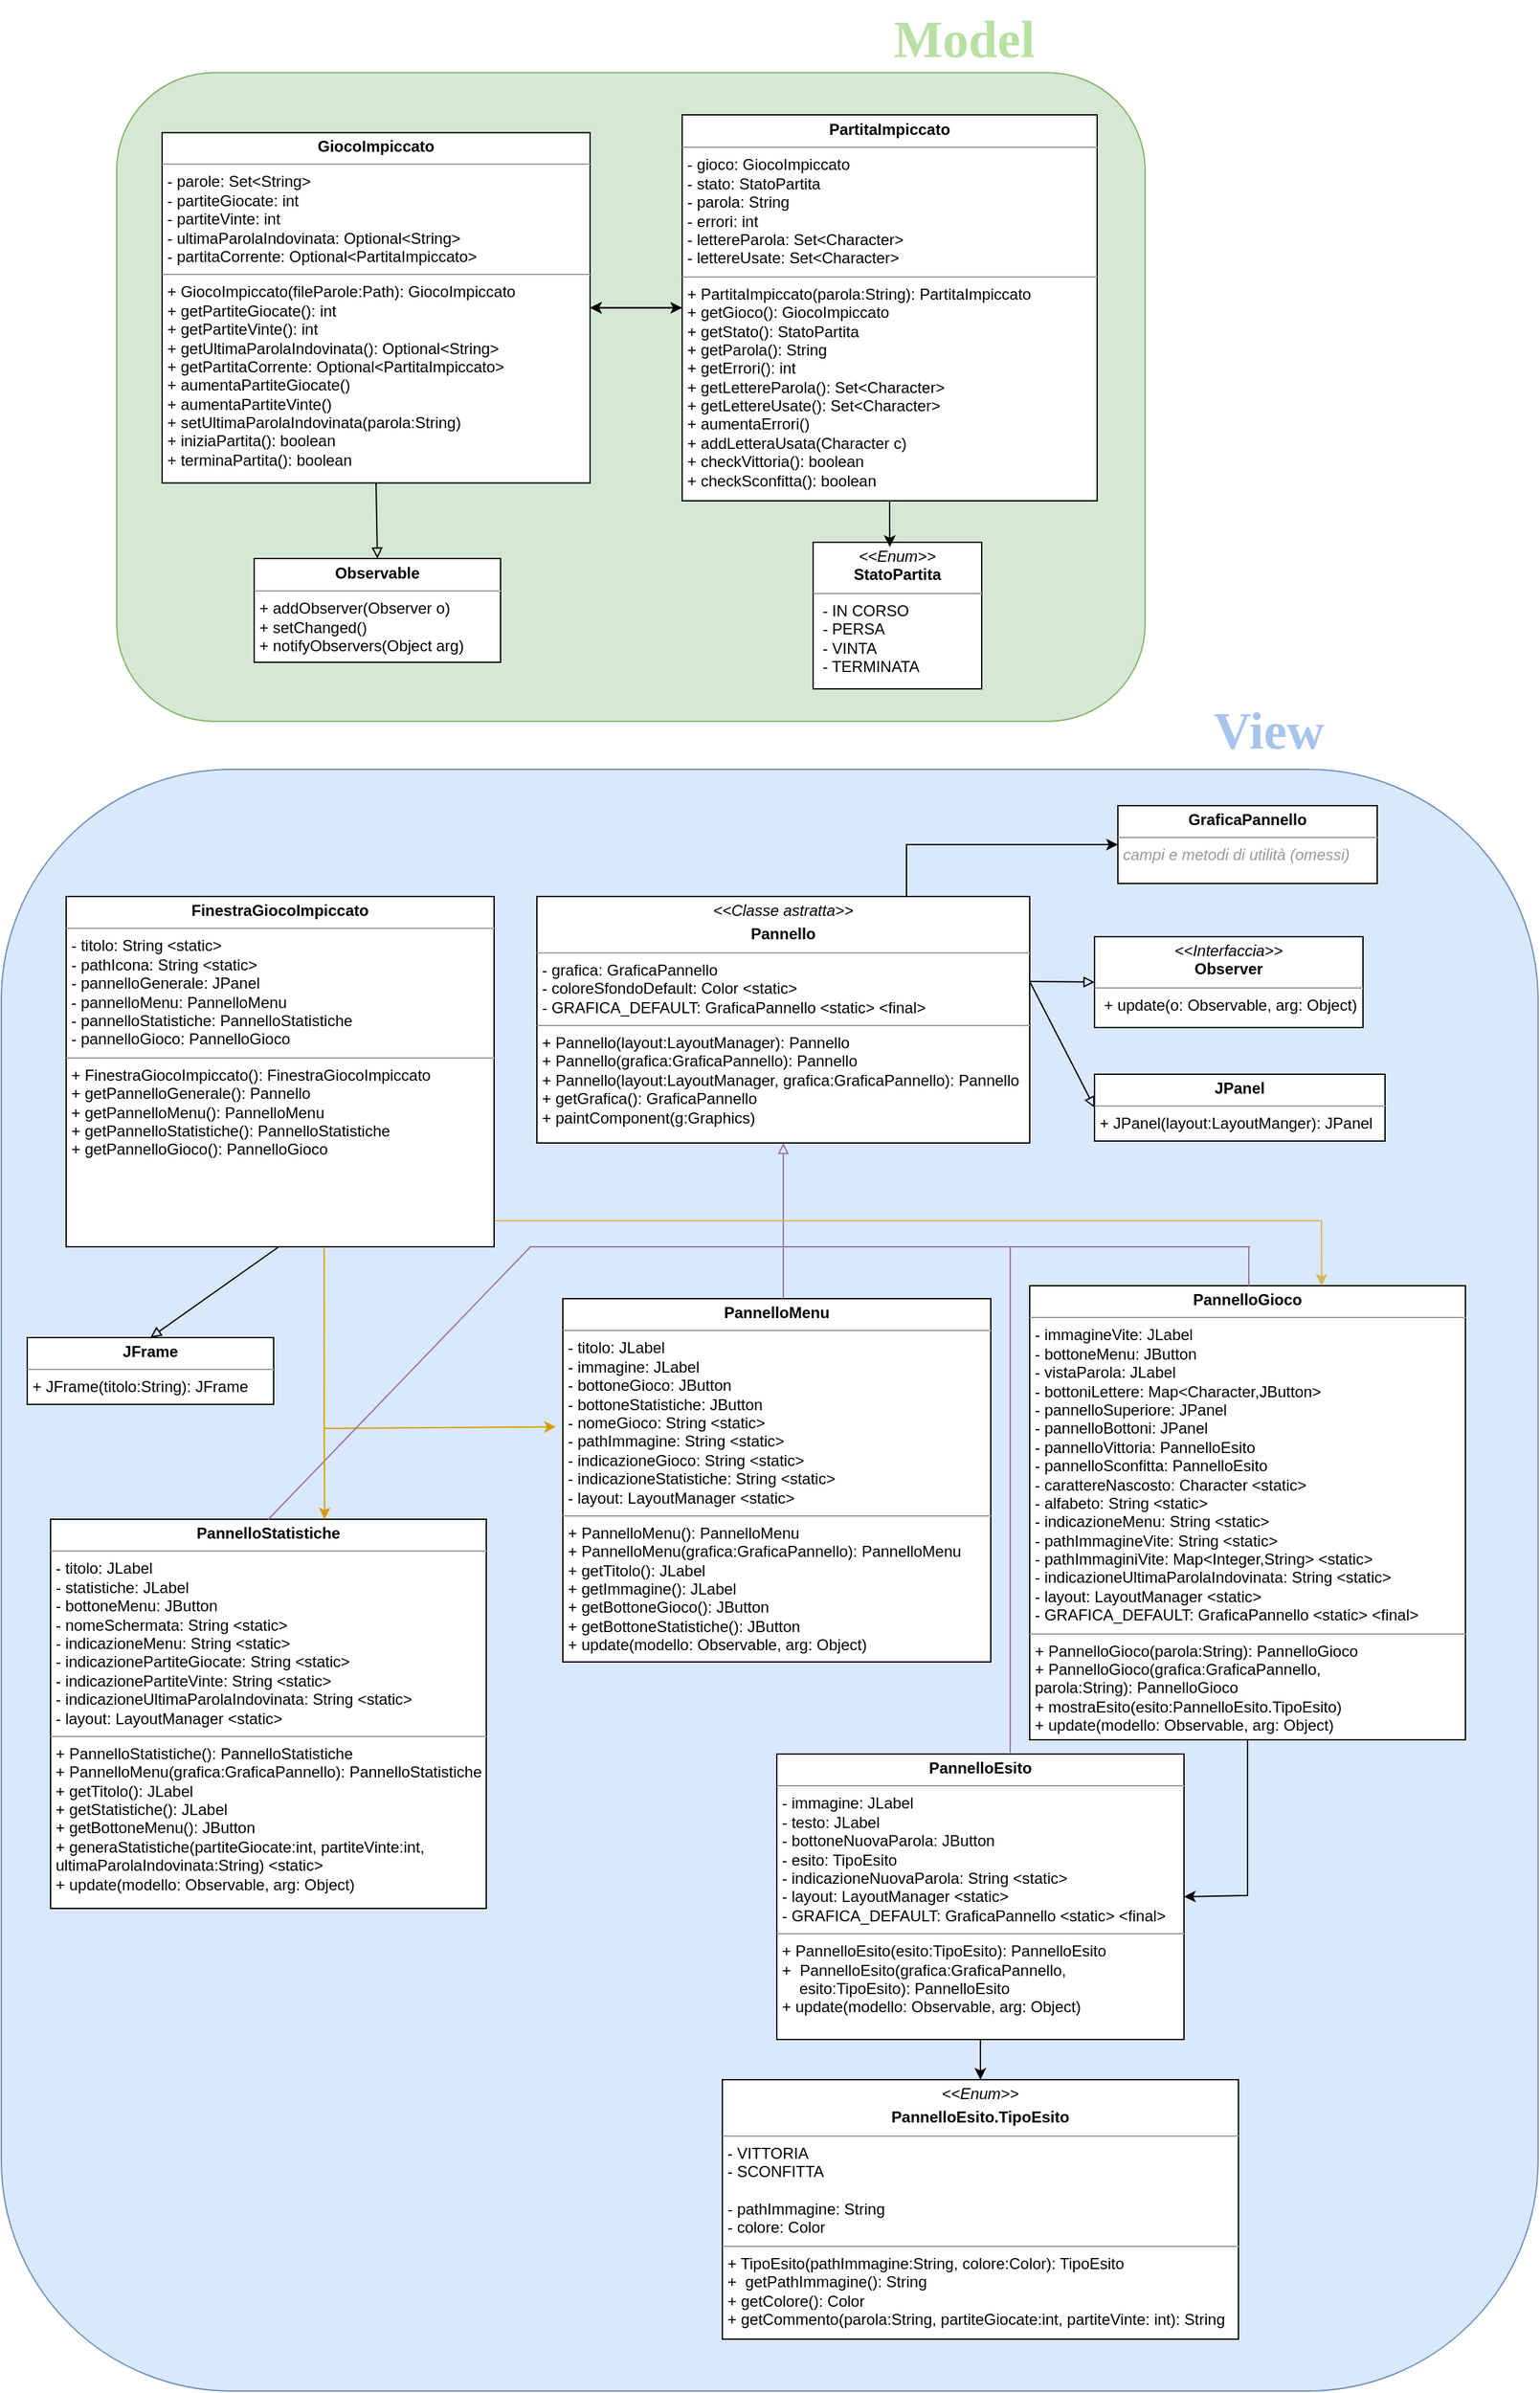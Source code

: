 <mxfile version="24.7.6">
  <diagram name="Page-1" id="c4acf3e9-155e-7222-9cf6-157b1a14988f">
    <mxGraphModel dx="2333" dy="1160" grid="1" gridSize="10" guides="1" tooltips="1" connect="1" arrows="1" fold="1" page="1" pageScale="1" pageWidth="1920" pageHeight="1200" background="none" math="0" shadow="0">
      <root>
        <mxCell id="0" />
        <mxCell id="1" parent="0" />
        <mxCell id="VZoL5zQmOk_SHSaHDba4-23" value="" style="rounded=1;whiteSpace=wrap;html=1;fillColor=#dae8fc;strokeColor=#6c8ebf;" vertex="1" parent="1">
          <mxGeometry x="45" y="600" width="1185" height="1250" as="geometry" />
        </mxCell>
        <mxCell id="ktBrh_0cT1L0s42aFa7i-1" value="" style="rounded=1;whiteSpace=wrap;html=1;fillColor=#d5e8d4;strokeColor=#82b366;" parent="1" vertex="1">
          <mxGeometry x="134" y="63" width="793" height="500" as="geometry" />
        </mxCell>
        <mxCell id="5d2195bd80daf111-10" value="&lt;p style=&quot;margin:0px;margin-top:4px;text-align:center;&quot;&gt;&lt;i&gt;&amp;lt;&amp;lt;Enum&amp;gt;&amp;gt;&lt;/i&gt;&lt;br&gt;&lt;b&gt;StatoPartita&lt;/b&gt;&lt;/p&gt;&lt;hr size=&quot;1&quot;&gt;&lt;p style=&quot;margin:0px;margin-left:4px;&quot;&gt;&amp;nbsp;- IN CORSO&lt;/p&gt;&lt;p style=&quot;margin:0px;margin-left:4px;&quot;&gt;&amp;nbsp;- PERSA&lt;/p&gt;&lt;p style=&quot;margin:0px;margin-left:4px;&quot;&gt;&amp;nbsp;- VINTA&lt;/p&gt;&lt;p style=&quot;margin:0px;margin-left:4px;&quot;&gt;&amp;nbsp;- TERMINATA&lt;/p&gt;" style="verticalAlign=top;align=left;overflow=fill;fontSize=12;fontFamily=Helvetica;html=1;rounded=0;shadow=0;comic=0;labelBackgroundColor=none;strokeWidth=1" parent="1" vertex="1">
          <mxGeometry x="671" y="425" width="130" height="113" as="geometry" />
        </mxCell>
        <mxCell id="ktBrh_0cT1L0s42aFa7i-4" value="" style="edgeStyle=orthogonalEdgeStyle;rounded=0;orthogonalLoop=1;jettySize=auto;html=1;" parent="1" source="5d2195bd80daf111-15" target="5d2195bd80daf111-18" edge="1">
          <mxGeometry relative="1" as="geometry" />
        </mxCell>
        <mxCell id="5d2195bd80daf111-15" value="&lt;p style=&quot;margin:0px;margin-top:4px;text-align:center;&quot;&gt;&lt;b&gt;PartitaImpiccato&lt;/b&gt;&lt;/p&gt;&lt;hr size=&quot;1&quot;&gt;&lt;p style=&quot;margin:0px;margin-left:4px;&quot;&gt;- gioco: GiocoImpiccato&lt;/p&gt;&lt;p style=&quot;margin:0px;margin-left:4px;&quot;&gt;- stato: StatoPartita&lt;br&gt;- parola: String&lt;/p&gt;&lt;p style=&quot;margin:0px;margin-left:4px;&quot;&gt;- errori: int&lt;br&gt;&lt;/p&gt;&lt;p style=&quot;margin:0px;margin-left:4px;&quot;&gt;- lettereParola: Set&amp;lt;Character&amp;gt;&lt;/p&gt;&lt;p style=&quot;margin:0px;margin-left:4px;&quot;&gt;- lettereUsate: Set&amp;lt;Character&amp;gt;&lt;/p&gt;&lt;hr size=&quot;1&quot;&gt;&lt;p style=&quot;margin:0px;margin-left:4px;&quot;&gt;+ PartitaImpiccato(parola:String): PartitaImpiccato&lt;/p&gt;&lt;p style=&quot;margin:0px;margin-left:4px;&quot;&gt;+ getGioco(): GiocoImpiccato&lt;/p&gt;&lt;p style=&quot;margin:0px;margin-left:4px;&quot;&gt;+ getStato(): StatoPartita&lt;br&gt;+ getParola(): String&lt;/p&gt;&lt;p style=&quot;margin:0px;margin-left:4px;&quot;&gt;+ getErrori(): int&lt;/p&gt;&lt;p style=&quot;margin:0px;margin-left:4px;&quot;&gt;+ getLettereParola(): Set&amp;lt;Character&amp;gt;&lt;/p&gt;&lt;p style=&quot;margin:0px;margin-left:4px;&quot;&gt;+ getLettereUsate(): Set&amp;lt;Character&amp;gt;&lt;/p&gt;&lt;p style=&quot;margin:0px;margin-left:4px;&quot;&gt;+ aumentaErrori()&lt;/p&gt;&lt;p style=&quot;margin:0px;margin-left:4px;&quot;&gt;+ addLetteraUsata(Character c)&lt;/p&gt;&lt;p style=&quot;margin:0px;margin-left:4px;&quot;&gt;+ checkVittoria(): boolean&lt;/p&gt;&lt;p style=&quot;margin:0px;margin-left:4px;&quot;&gt;+ checkSconfitta(): boolean&lt;/p&gt;" style="verticalAlign=top;align=left;overflow=fill;fontSize=12;fontFamily=Helvetica;html=1;rounded=0;shadow=0;comic=0;labelBackgroundColor=none;strokeWidth=1" parent="1" vertex="1">
          <mxGeometry x="570" y="95.5" width="320" height="297.5" as="geometry" />
        </mxCell>
        <mxCell id="uUOw5qxJKnPiBxLsy-wE-2" style="edgeStyle=orthogonalEdgeStyle;rounded=0;orthogonalLoop=1;jettySize=auto;html=1;entryX=0;entryY=0.5;entryDx=0;entryDy=0;startArrow=classic;startFill=1;" parent="1" source="5d2195bd80daf111-18" target="5d2195bd80daf111-15" edge="1">
          <mxGeometry relative="1" as="geometry" />
        </mxCell>
        <mxCell id="5d2195bd80daf111-18" value="&lt;p style=&quot;margin:0px;margin-top:4px;text-align:center;&quot;&gt;&lt;b style=&quot;background-color: initial;&quot;&gt;GiocoImpiccato&lt;/b&gt;&lt;br&gt;&lt;/p&gt;&lt;hr size=&quot;1&quot;&gt;&lt;p style=&quot;margin:0px;margin-left:4px;&quot;&gt;- parole: Set&amp;lt;String&amp;gt;&lt;/p&gt;&lt;p style=&quot;margin:0px;margin-left:4px;&quot;&gt;- partiteGiocate: int&lt;/p&gt;&lt;p style=&quot;margin:0px;margin-left:4px;&quot;&gt;- partiteVinte: int&lt;/p&gt;&lt;p style=&quot;margin:0px;margin-left:4px;&quot;&gt;- ultimaParolaIndovinata: Optional&amp;lt;String&amp;gt;&lt;/p&gt;&lt;p style=&quot;margin:0px;margin-left:4px;&quot;&gt;- partitaCorrente: Optional&amp;lt;PartitaImpiccato&amp;gt;&lt;/p&gt;&lt;hr size=&quot;1&quot;&gt;&lt;p style=&quot;margin:0px;margin-left:4px;&quot;&gt;+ GiocoImpiccato(fileParole:Path): GiocoImpiccato&lt;br&gt;+ getPartiteGiocate(): int&lt;/p&gt;&lt;p style=&quot;margin:0px;margin-left:4px;&quot;&gt;+ getPartiteVinte(): int&lt;br&gt;&lt;/p&gt;&lt;p style=&quot;margin:0px;margin-left:4px;&quot;&gt;+ getUltimaParolaIndovinata(): Optional&amp;lt;String&amp;gt;&lt;/p&gt;&lt;p style=&quot;margin:0px;margin-left:4px;&quot;&gt;+ getPartitaCorrente: Optional&amp;lt;PartitaImpiccato&amp;gt;&lt;/p&gt;&lt;p style=&quot;margin:0px;margin-left:4px;&quot;&gt;+ aumentaPartiteGiocate()&lt;/p&gt;&lt;p style=&quot;margin:0px;margin-left:4px;&quot;&gt;+ aumentaPartiteVinte()&lt;/p&gt;&lt;p style=&quot;margin:0px;margin-left:4px;&quot;&gt;+ setUltimaParolaIndovinata(parola:String)&lt;/p&gt;&lt;p style=&quot;margin:0px;margin-left:4px;&quot;&gt;+ iniziaPartita(): boolean&lt;/p&gt;&lt;p style=&quot;margin:0px;margin-left:4px;&quot;&gt;+ terminaPartita(): boolean&lt;/p&gt;" style="verticalAlign=top;align=left;overflow=fill;fontSize=12;fontFamily=Helvetica;html=1;rounded=0;shadow=0;comic=0;labelBackgroundColor=none;strokeWidth=1" parent="1" vertex="1">
          <mxGeometry x="169" y="109.25" width="330" height="270" as="geometry" />
        </mxCell>
        <mxCell id="uUOw5qxJKnPiBxLsy-wE-3" style="edgeStyle=orthogonalEdgeStyle;rounded=0;orthogonalLoop=1;jettySize=auto;html=1;entryX=0.455;entryY=0.032;entryDx=0;entryDy=0;entryPerimeter=0;" parent="1" source="5d2195bd80daf111-15" target="5d2195bd80daf111-10" edge="1">
          <mxGeometry relative="1" as="geometry" />
        </mxCell>
        <mxCell id="ktBrh_0cT1L0s42aFa7i-2" value="&lt;font face=&quot;Verdana&quot; style=&quot;font-size: 40px;&quot;&gt;&lt;b style=&quot;font-size: 40px;&quot;&gt;Model&lt;/b&gt;&lt;/font&gt;" style="text;html=1;align=center;verticalAlign=middle;resizable=0;points=[];autosize=1;strokeColor=none;fillColor=none;fontSize=40;fontColor=#B9E0A5;" parent="1" vertex="1">
          <mxGeometry x="707" y="7" width="160" height="60" as="geometry" />
        </mxCell>
        <mxCell id="ktBrh_0cT1L0s42aFa7i-9" value="&lt;p style=&quot;margin:0px;margin-top:4px;text-align:center;&quot;&gt;&lt;b style=&quot;background-color: initial;&quot;&gt;Observable&lt;/b&gt;&lt;/p&gt;&lt;hr size=&quot;1&quot;&gt;&lt;p style=&quot;margin:0px;margin-left:4px;&quot;&gt;+ addObserver(Observer o)&lt;br&gt;+ setChanged()&lt;/p&gt;&lt;p style=&quot;margin:0px;margin-left:4px;&quot;&gt;+ notifyObservers(Object arg)&lt;/p&gt;" style="verticalAlign=top;align=left;overflow=fill;fontSize=12;fontFamily=Helvetica;html=1;rounded=0;shadow=0;comic=0;labelBackgroundColor=none;strokeWidth=1" parent="1" vertex="1">
          <mxGeometry x="240" y="437.5" width="190" height="80" as="geometry" />
        </mxCell>
        <mxCell id="ktBrh_0cT1L0s42aFa7i-13" value="" style="endArrow=block;html=1;rounded=0;exitX=0.5;exitY=1;exitDx=0;exitDy=0;entryX=0.5;entryY=0;entryDx=0;entryDy=0;endFill=0;" parent="1" source="5d2195bd80daf111-18" target="ktBrh_0cT1L0s42aFa7i-9" edge="1">
          <mxGeometry width="50" height="50" relative="1" as="geometry">
            <mxPoint x="297" y="473" as="sourcePoint" />
            <mxPoint x="347" y="423" as="targetPoint" />
          </mxGeometry>
        </mxCell>
        <mxCell id="J0SM0HM58fMCCZmvI4Vt-1" value="&lt;p style=&quot;margin:0px;margin-top:4px;text-align:center;&quot;&gt;&lt;b style=&quot;background-color: initial;&quot;&gt;FinestraGiocoImpiccato&lt;/b&gt;&lt;br&gt;&lt;/p&gt;&lt;hr size=&quot;1&quot;&gt;&lt;p style=&quot;margin:0px;margin-left:4px;&quot;&gt;- titolo: String &amp;lt;static&amp;gt;&amp;nbsp;&lt;/p&gt;&lt;p style=&quot;margin:0px;margin-left:4px;&quot;&gt;&lt;span style=&quot;background-color: initial;&quot;&gt;- pathIcona: String &amp;lt;static&amp;gt;&lt;/span&gt;&lt;/p&gt;&lt;p style=&quot;margin:0px;margin-left:4px;&quot;&gt;- pannelloGenerale: JPanel&lt;/p&gt;&lt;p style=&quot;margin:0px;margin-left:4px;&quot;&gt;- pannelloMenu: PannelloMenu&lt;/p&gt;&lt;p style=&quot;margin:0px;margin-left:4px;&quot;&gt;- pannelloStatistiche: PannelloStatistiche&lt;/p&gt;&lt;p style=&quot;margin:0px;margin-left:4px;&quot;&gt;- pannelloGioco&lt;span style=&quot;background-color: initial;&quot;&gt;: PannelloGioco&lt;/span&gt;&lt;/p&gt;&lt;hr size=&quot;1&quot;&gt;&lt;p style=&quot;margin:0px;margin-left:4px;&quot;&gt;+ FinestraGiocoImpiccato(): FinestraGiocoImpiccato&lt;br&gt;+ getPannelloGenerale(): Pannello&lt;/p&gt;&lt;p style=&quot;margin:0px;margin-left:4px;&quot;&gt;+ getPannelloMenu(): PannelloMenu&lt;/p&gt;&lt;p style=&quot;margin:0px;margin-left:4px;&quot;&gt;+ getPannelloStatistiche(): PannelloStatistiche&lt;/p&gt;&lt;p style=&quot;margin:0px;margin-left:4px;&quot;&gt;+ getPannelloGioco(): PannelloGioco&lt;/p&gt;&lt;p style=&quot;margin:0px;margin-left:4px;&quot;&gt;&lt;br&gt;&lt;/p&gt;" style="verticalAlign=top;align=left;overflow=fill;fontSize=12;fontFamily=Helvetica;html=1;rounded=0;shadow=0;comic=0;labelBackgroundColor=none;strokeWidth=1" parent="1" vertex="1">
          <mxGeometry x="95" y="698" width="330" height="270" as="geometry" />
        </mxCell>
        <mxCell id="J0SM0HM58fMCCZmvI4Vt-2" value="&lt;p style=&quot;margin:0px;margin-top:4px;text-align:center;&quot;&gt;&lt;b style=&quot;background-color: initial;&quot;&gt;JFrame&lt;/b&gt;&lt;/p&gt;&lt;hr size=&quot;1&quot;&gt;&lt;p style=&quot;margin:0px;margin-left:4px;&quot;&gt;+ JFrame(titolo:String): JFrame&lt;/p&gt;" style="verticalAlign=top;align=left;overflow=fill;fontSize=12;fontFamily=Helvetica;html=1;rounded=0;shadow=0;comic=0;labelBackgroundColor=none;strokeWidth=1" parent="1" vertex="1">
          <mxGeometry x="65" y="1038" width="190" height="51.5" as="geometry" />
        </mxCell>
        <mxCell id="J0SM0HM58fMCCZmvI4Vt-3" value="" style="endArrow=block;html=1;rounded=0;exitX=0.5;exitY=1;exitDx=0;exitDy=0;entryX=0.5;entryY=0;entryDx=0;entryDy=0;endFill=0;" parent="1" target="J0SM0HM58fMCCZmvI4Vt-2" edge="1">
          <mxGeometry width="50" height="50" relative="1" as="geometry">
            <mxPoint x="259" y="968" as="sourcePoint" />
            <mxPoint x="272" y="1012" as="targetPoint" />
          </mxGeometry>
        </mxCell>
        <mxCell id="J0SM0HM58fMCCZmvI4Vt-4" value="" style="endArrow=block;html=1;rounded=0;exitX=1;exitY=0.25;exitDx=0;exitDy=0;endFill=0;entryX=0;entryY=0.5;entryDx=0;entryDy=0;" parent="1" target="J0SM0HM58fMCCZmvI4Vt-5" edge="1">
          <mxGeometry width="50" height="50" relative="1" as="geometry">
            <mxPoint x="838" y="763.5" as="sourcePoint" />
            <mxPoint x="993" y="736" as="targetPoint" />
            <Array as="points" />
          </mxGeometry>
        </mxCell>
        <mxCell id="J0SM0HM58fMCCZmvI4Vt-5" value="&lt;p style=&quot;margin:0px;margin-top:4px;text-align:center;&quot;&gt;&lt;i&gt;&amp;lt;&amp;lt;Interfaccia&amp;gt;&amp;gt;&lt;/i&gt;&lt;br&gt;&lt;b&gt;Observer&lt;/b&gt;&lt;/p&gt;&lt;hr size=&quot;1&quot;&gt;&lt;p style=&quot;margin:0px;margin-left:4px;&quot;&gt;&amp;nbsp;+ update(o: Observable, arg: Object)&lt;/p&gt;" style="verticalAlign=top;align=left;overflow=fill;fontSize=12;fontFamily=Helvetica;html=1;rounded=0;shadow=0;comic=0;labelBackgroundColor=none;strokeWidth=1" parent="1" vertex="1">
          <mxGeometry x="888" y="729" width="207" height="70" as="geometry" />
        </mxCell>
        <mxCell id="J0SM0HM58fMCCZmvI4Vt-6" value="&lt;p style=&quot;margin:0px;margin-top:4px;text-align:center;&quot;&gt;&lt;b style=&quot;background-color: initial;&quot;&gt;PannelloMenu&lt;/b&gt;&lt;br&gt;&lt;/p&gt;&lt;hr size=&quot;1&quot;&gt;&lt;p style=&quot;margin:0px;margin-left:4px;&quot;&gt;- titolo: JLabel&lt;/p&gt;&lt;p style=&quot;margin:0px;margin-left:4px;&quot;&gt;- immagine: JLabel&lt;br&gt;&lt;/p&gt;&lt;p style=&quot;margin:0px;margin-left:4px;&quot;&gt;- bottoneGioco: JButton&lt;/p&gt;&lt;p style=&quot;margin:0px;margin-left:4px;&quot;&gt;- bottoneStatistiche: JButton&lt;/p&gt;&lt;p style=&quot;margin:0px;margin-left:4px;&quot;&gt;- nomeGioco: String &amp;lt;static&amp;gt;&lt;/p&gt;&lt;p style=&quot;margin:0px;margin-left:4px;&quot;&gt;- pathImmagine: String &amp;lt;static&amp;gt;&lt;/p&gt;&lt;p style=&quot;margin:0px;margin-left:4px;&quot;&gt;- indicazioneGioco: String &amp;lt;static&amp;gt;&lt;/p&gt;&lt;p style=&quot;margin:0px;margin-left:4px;&quot;&gt;- indicazioneStatistiche: String &amp;lt;static&amp;gt;&lt;/p&gt;&lt;p style=&quot;margin:0px;margin-left:4px;&quot;&gt;- layout: LayoutManager &amp;lt;static&amp;gt;&lt;/p&gt;&lt;hr size=&quot;1&quot;&gt;&lt;p style=&quot;margin:0px;margin-left:4px;&quot;&gt;+ PannelloMenu(): PannelloMenu&lt;br&gt;+ PannelloMenu(grafica:GraficaPannello): PannelloMenu&lt;/p&gt;&lt;p style=&quot;margin:0px;margin-left:4px;&quot;&gt;+ getTitolo(): JLabel&lt;br&gt;&lt;/p&gt;&lt;p style=&quot;margin:0px;margin-left:4px;&quot;&gt;+ getImmagine(): JLabel&lt;br&gt;&lt;/p&gt;&lt;p style=&quot;margin:0px;margin-left:4px;&quot;&gt;+ getBottoneGioco(): JButton&lt;br&gt;&lt;/p&gt;&lt;p style=&quot;margin:0px;margin-left:4px;&quot;&gt;+ getBottoneStatistiche(): JButton&lt;/p&gt;&lt;p style=&quot;margin:0px;margin-left:4px;&quot;&gt;+ update(modello: Observable, arg: Object)&lt;/p&gt;" style="verticalAlign=top;align=left;overflow=fill;fontSize=12;fontFamily=Helvetica;html=1;rounded=0;shadow=0;comic=0;labelBackgroundColor=none;strokeWidth=1" parent="1" vertex="1">
          <mxGeometry x="478" y="1008" width="330" height="280" as="geometry" />
        </mxCell>
        <mxCell id="J0SM0HM58fMCCZmvI4Vt-9" value="&lt;p style=&quot;margin:0px;margin-top:4px;text-align:center;&quot;&gt;&lt;b style=&quot;background-color: initial;&quot;&gt;JPanel&lt;/b&gt;&lt;/p&gt;&lt;hr size=&quot;1&quot;&gt;&lt;p style=&quot;margin:0px;margin-left:4px;&quot;&gt;+ JPanel(layout:LayoutManger): JPanel&lt;/p&gt;" style="verticalAlign=top;align=left;overflow=fill;fontSize=12;fontFamily=Helvetica;html=1;rounded=0;shadow=0;comic=0;labelBackgroundColor=none;strokeWidth=1" parent="1" vertex="1">
          <mxGeometry x="888" y="835" width="224" height="51.5" as="geometry" />
        </mxCell>
        <mxCell id="J0SM0HM58fMCCZmvI4Vt-12" value="" style="endArrow=classic;html=1;rounded=0;exitX=0.615;exitY=1;exitDx=0;exitDy=0;endFill=1;exitPerimeter=0;entryX=-0.004;entryY=0.353;entryDx=0;entryDy=0;entryPerimeter=0;fillColor=#ffe6cc;strokeColor=#d79b00;" parent="1" edge="1">
          <mxGeometry width="50" height="50" relative="1" as="geometry">
            <mxPoint x="293.95" y="968" as="sourcePoint" />
            <mxPoint x="472.68" y="1106.84" as="targetPoint" />
            <Array as="points">
              <mxPoint x="294" y="1108" />
            </Array>
          </mxGeometry>
        </mxCell>
        <mxCell id="VZoL5zQmOk_SHSaHDba4-1" value="&lt;p style=&quot;margin:0px;margin-top:4px;text-align:center;&quot;&gt;&lt;i&gt;&amp;lt;&amp;lt;Classe astratta&amp;gt;&amp;gt;&lt;/i&gt;&lt;b style=&quot;background-color: initial;&quot;&gt;&lt;br&gt;&lt;/b&gt;&lt;/p&gt;&lt;p style=&quot;margin:0px;margin-top:4px;text-align:center;&quot;&gt;&lt;b style=&quot;background-color: initial;&quot;&gt;Pannello&lt;/b&gt;&lt;br&gt;&lt;/p&gt;&lt;hr size=&quot;1&quot;&gt;&lt;p style=&quot;margin:0px;margin-left:4px;&quot;&gt;- grafica: GraficaPannello&amp;nbsp;&lt;/p&gt;&lt;p style=&quot;margin:0px;margin-left:4px;&quot;&gt;&lt;span style=&quot;background-color: initial;&quot;&gt;- coloreSfondoDefault: Color &amp;lt;static&amp;gt;&lt;/span&gt;&lt;/p&gt;&lt;p style=&quot;margin:0px;margin-left:4px;&quot;&gt;- GRAFICA_DEFAULT: GraficaPannello &amp;lt;static&amp;gt; &amp;lt;final&amp;gt;&lt;/p&gt;&lt;hr size=&quot;1&quot;&gt;&lt;p style=&quot;margin:0px;margin-left:4px;&quot;&gt;+ Pannello(layout:LayoutManager): Pannello&lt;/p&gt;&lt;p style=&quot;margin:0px;margin-left:4px;&quot;&gt;+ Pannello(grafica:GraficaPannello): Pannello&lt;/p&gt;&lt;p style=&quot;margin:0px;margin-left:4px;&quot;&gt;+ Pannello(l&lt;span style=&quot;background-color: initial;&quot;&gt;ayout:LayoutManager,&amp;nbsp;&lt;/span&gt;&lt;span style=&quot;background-color: initial;&quot;&gt;grafica:GraficaPannello): Pannello&lt;/span&gt;&lt;/p&gt;&lt;p style=&quot;margin:0px;margin-left:4px;&quot;&gt;+ getGrafica(): GraficaPannello&lt;/p&gt;&lt;p style=&quot;margin:0px;margin-left:4px;&quot;&gt;+ paintComponent(g:Graphics)&amp;nbsp;&lt;/p&gt;&lt;p style=&quot;margin:0px;margin-left:4px;&quot;&gt;&lt;br&gt;&lt;/p&gt;" style="verticalAlign=top;align=left;overflow=fill;fontSize=12;fontFamily=Helvetica;html=1;rounded=0;shadow=0;comic=0;labelBackgroundColor=none;strokeWidth=1" vertex="1" parent="1">
          <mxGeometry x="458" y="698" width="380" height="190" as="geometry" />
        </mxCell>
        <mxCell id="VZoL5zQmOk_SHSaHDba4-2" value="" style="endArrow=block;html=1;rounded=0;exitX=1;exitY=0.25;exitDx=0;exitDy=0;endFill=0;entryX=0;entryY=0.5;entryDx=0;entryDy=0;" edge="1" parent="1" target="J0SM0HM58fMCCZmvI4Vt-9">
          <mxGeometry width="50" height="50" relative="1" as="geometry">
            <mxPoint x="838" y="763.5" as="sourcePoint" />
            <mxPoint x="923" y="761" as="targetPoint" />
            <Array as="points" />
          </mxGeometry>
        </mxCell>
        <mxCell id="VZoL5zQmOk_SHSaHDba4-3" value="&lt;p style=&quot;margin:0px;margin-top:4px;text-align:center;&quot;&gt;&lt;b style=&quot;background-color: initial;&quot;&gt;PannelloStatistiche&lt;/b&gt;&lt;br&gt;&lt;/p&gt;&lt;hr size=&quot;1&quot;&gt;&lt;p style=&quot;margin:0px;margin-left:4px;&quot;&gt;- titolo: JLabel&lt;/p&gt;&lt;p style=&quot;margin:0px;margin-left:4px;&quot;&gt;- statistiche: JLabel&lt;br&gt;&lt;/p&gt;&lt;p style=&quot;margin:0px;margin-left:4px;&quot;&gt;- bottoneMenu: JButton&lt;/p&gt;&lt;p style=&quot;margin:0px;margin-left:4px;&quot;&gt;- nomeSchermata: String &amp;lt;static&amp;gt;&lt;/p&gt;&lt;p style=&quot;margin:0px;margin-left:4px;&quot;&gt;- indicazioneMenu: String &amp;lt;static&amp;gt;&lt;/p&gt;&lt;p style=&quot;margin:0px;margin-left:4px;&quot;&gt;- indicazionePartiteGiocate: String &amp;lt;static&amp;gt;&lt;/p&gt;&lt;p style=&quot;margin:0px;margin-left:4px;&quot;&gt;- indicazionePartiteVinte: String &amp;lt;static&amp;gt;&lt;br&gt;&lt;/p&gt;&lt;p style=&quot;margin:0px;margin-left:4px;&quot;&gt;- indicazioneUltimaParolaIndovinata: String &amp;lt;static&amp;gt;&lt;/p&gt;&lt;p style=&quot;margin:0px;margin-left:4px;&quot;&gt;- layout: LayoutManager &amp;lt;static&amp;gt;&lt;/p&gt;&lt;hr size=&quot;1&quot;&gt;&lt;p style=&quot;margin:0px;margin-left:4px;&quot;&gt;+ PannelloStatistiche(): PannelloStatistiche&lt;br&gt;+ PannelloMenu(grafica:GraficaPannello): PannelloStatistiche&lt;/p&gt;&lt;p style=&quot;margin:0px;margin-left:4px;&quot;&gt;+ getTitolo(): JLabel&lt;br&gt;&lt;/p&gt;&lt;p style=&quot;margin:0px;margin-left:4px;&quot;&gt;+ getStatistiche(): JLabel&lt;br&gt;&lt;/p&gt;&lt;p style=&quot;margin:0px;margin-left:4px;&quot;&gt;+ getBottoneMenu(): JButton&lt;br&gt;&lt;/p&gt;&lt;p style=&quot;margin:0px;margin-left:4px;&quot;&gt;+ generaStatistiche(partiteGiocate:int, partiteVinte:int,&amp;nbsp;&lt;/p&gt;&lt;p style=&quot;margin:0px;margin-left:4px;&quot;&gt;ultimaParolaIndovinata:String) &amp;lt;static&amp;gt;&lt;/p&gt;&lt;p style=&quot;margin:0px;margin-left:4px;&quot;&gt;+ update(modello: Observable, arg: Object)&lt;/p&gt;" style="verticalAlign=top;align=left;overflow=fill;fontSize=12;fontFamily=Helvetica;html=1;rounded=0;shadow=0;comic=0;labelBackgroundColor=none;strokeWidth=1" vertex="1" parent="1">
          <mxGeometry x="83" y="1178" width="336" height="300" as="geometry" />
        </mxCell>
        <mxCell id="VZoL5zQmOk_SHSaHDba4-4" value="&lt;p style=&quot;margin:0px;margin-top:4px;text-align:center;&quot;&gt;&lt;b style=&quot;background-color: initial;&quot;&gt;PannelloGioco&lt;/b&gt;&lt;br&gt;&lt;/p&gt;&lt;hr size=&quot;1&quot;&gt;&lt;p style=&quot;margin:0px;margin-left:4px;&quot;&gt;- immagineVite: JLabel&lt;/p&gt;&lt;p style=&quot;margin:0px;margin-left:4px;&quot;&gt;- bottoneMenu: JButton&lt;/p&gt;&lt;p style=&quot;margin:0px;margin-left:4px;&quot;&gt;- vistaParola: JLabel&lt;/p&gt;&lt;p style=&quot;margin:0px;margin-left:4px;&quot;&gt;- bottoniLettere: Map&amp;lt;Character,JButton&amp;gt;&lt;/p&gt;&lt;p style=&quot;margin:0px;margin-left:4px;&quot;&gt;- pannelloSuperiore: JPanel&lt;/p&gt;&lt;p style=&quot;margin:0px;margin-left:4px;&quot;&gt;- pannelloBottoni: JPanel&lt;/p&gt;&lt;p style=&quot;margin:0px;margin-left:4px;&quot;&gt;- pannelloVittoria: PannelloEsito&lt;/p&gt;&lt;p style=&quot;margin:0px;margin-left:4px;&quot;&gt;- pannelloSconfitta: PannelloEsito&lt;/p&gt;&lt;p style=&quot;margin:0px;margin-left:4px;&quot;&gt;- carattereNascosto: Character &amp;lt;static&amp;gt;&lt;/p&gt;&lt;p style=&quot;margin:0px;margin-left:4px;&quot;&gt;- alfabeto: String &amp;lt;static&amp;gt;&lt;br&gt;&lt;/p&gt;&lt;p style=&quot;margin:0px;margin-left:4px;&quot;&gt;- indicazioneMenu: String &amp;lt;static&amp;gt;&lt;/p&gt;&lt;p style=&quot;margin:0px;margin-left:4px;&quot;&gt;- pathImmagineVite: String &amp;lt;static&amp;gt;&lt;/p&gt;&lt;p style=&quot;margin:0px;margin-left:4px;&quot;&gt;-&lt;span style=&quot;background-color: initial;&quot;&gt;&amp;nbsp;&lt;/span&gt;&lt;span style=&quot;background-color: initial;&quot;&gt;pathImmaginiVite: Map&amp;lt;Integer,String&amp;gt; &amp;lt;static&amp;gt;&lt;/span&gt;&lt;br&gt;&lt;/p&gt;&lt;p style=&quot;margin:0px;margin-left:4px;&quot;&gt;- indicazioneUltimaParolaIndovinata: String &amp;lt;static&amp;gt;&lt;/p&gt;&lt;p style=&quot;margin:0px;margin-left:4px;&quot;&gt;- layout: LayoutManager &amp;lt;static&amp;gt;&lt;/p&gt;&lt;p style=&quot;margin:0px;margin-left:4px;&quot;&gt;- GRAFICA_DEFAULT: GraficaPannello &amp;lt;static&amp;gt; &amp;lt;final&amp;gt;&lt;br&gt;&lt;/p&gt;&lt;hr size=&quot;1&quot;&gt;&lt;p style=&quot;margin:0px;margin-left:4px;&quot;&gt;+ PannelloGioco(parola:String): PannelloGioco&lt;/p&gt;&lt;p style=&quot;margin:0px;margin-left:4px;&quot;&gt;+ PannelloGioco(&lt;span style=&quot;background-color: initial;&quot;&gt;grafica:GraficaPannello,&amp;nbsp;&lt;/span&gt;&lt;/p&gt;&lt;p style=&quot;margin:0px;margin-left:4px;&quot;&gt;&lt;span style=&quot;background-color: initial;&quot;&gt;parola:String): PannelloGioco&lt;/span&gt;&lt;/p&gt;&lt;p style=&quot;margin:0px;margin-left:4px;&quot;&gt;&lt;span style=&quot;background-color: initial;&quot;&gt;+ mostraEsito(esito:PannelloEsito.TipoEsito)&lt;/span&gt;&lt;/p&gt;&lt;p style=&quot;margin:0px;margin-left:4px;&quot;&gt;+ update(modello: Observable, arg: Object)&lt;/p&gt;" style="verticalAlign=top;align=left;overflow=fill;fontSize=12;fontFamily=Helvetica;html=1;rounded=0;shadow=0;comic=0;labelBackgroundColor=none;strokeWidth=1" vertex="1" parent="1">
          <mxGeometry x="838" y="998" width="336" height="350" as="geometry" />
        </mxCell>
        <mxCell id="VZoL5zQmOk_SHSaHDba4-5" value="&lt;p style=&quot;margin:0px;margin-top:4px;text-align:center;&quot;&gt;&lt;b style=&quot;background-color: initial;&quot;&gt;PannelloEsito&lt;/b&gt;&lt;br&gt;&lt;/p&gt;&lt;hr size=&quot;1&quot;&gt;&lt;p style=&quot;margin:0px;margin-left:4px;&quot;&gt;- immagine: JLabel&lt;/p&gt;&lt;p style=&quot;margin:0px;margin-left:4px;&quot;&gt;- testo: JLabel&lt;br&gt;&lt;/p&gt;&lt;p style=&quot;margin:0px;margin-left:4px;&quot;&gt;- bottoneNuovaParola: JButton&lt;/p&gt;&lt;p style=&quot;margin:0px;margin-left:4px;&quot;&gt;- esito: TipoEsito&lt;/p&gt;&lt;p style=&quot;margin:0px;margin-left:4px;&quot;&gt;- indicazioneNuovaParola: String &amp;lt;static&amp;gt;&lt;/p&gt;&lt;p style=&quot;margin:0px;margin-left:4px;&quot;&gt;- layout: LayoutManager &amp;lt;static&amp;gt;&lt;/p&gt;&lt;p style=&quot;margin:0px;margin-left:4px;&quot;&gt;-&amp;nbsp;&lt;span style=&quot;background-color: initial;&quot;&gt;GRAFICA_DEFAULT: GraficaPannello &amp;lt;static&amp;gt; &amp;lt;final&amp;gt;&lt;/span&gt;&lt;/p&gt;&lt;hr size=&quot;1&quot;&gt;&lt;p style=&quot;margin:0px;margin-left:4px;&quot;&gt;+ PannelloEsito(esito:TipoEsito): PannelloEsito&lt;br&gt;+&amp;nbsp;&lt;span style=&quot;background-color: initial;&quot;&gt;&amp;nbsp;&lt;/span&gt;&lt;span style=&quot;background-color: initial;&quot;&gt;PannelloEsito(grafica:GraficaPannello,&lt;/span&gt;&lt;/p&gt;&lt;p style=&quot;margin:0px;margin-left:4px;&quot;&gt;&lt;span style=&quot;background-color: initial;&quot;&gt;&amp;nbsp; &amp;nbsp; esito:TipoEsito): PannelloEsito&lt;/span&gt;&lt;/p&gt;&lt;p style=&quot;margin:0px;margin-left:4px;&quot;&gt;+ update(modello: Observable, arg: Object)&lt;/p&gt;" style="verticalAlign=top;align=left;overflow=fill;fontSize=12;fontFamily=Helvetica;html=1;rounded=0;shadow=0;comic=0;labelBackgroundColor=none;strokeWidth=1" vertex="1" parent="1">
          <mxGeometry x="643" y="1359" width="314" height="220" as="geometry" />
        </mxCell>
        <mxCell id="VZoL5zQmOk_SHSaHDba4-6" value="&lt;p style=&quot;margin:0px;margin-top:4px;text-align:center;&quot;&gt;&lt;b style=&quot;background-color: initial;&quot;&gt;GraficaPannello&lt;/b&gt;&lt;br&gt;&lt;/p&gt;&lt;hr size=&quot;1&quot;&gt;&lt;p style=&quot;margin:0px;margin-left:4px;&quot;&gt;&lt;font color=&quot;#999999&quot; face=&quot;Helvetica&quot;&gt;&lt;i&gt;campi e metodi di utilità (omessi)&lt;/i&gt;&lt;/font&gt;&lt;/p&gt;&lt;p style=&quot;margin:0px;margin-left:4px;&quot;&gt;&lt;br&gt;&lt;/p&gt;" style="verticalAlign=top;align=left;overflow=fill;fontSize=12;fontFamily=Helvetica;html=1;rounded=0;shadow=0;comic=0;labelBackgroundColor=none;strokeWidth=1" vertex="1" parent="1">
          <mxGeometry x="906" y="628" width="200" height="60" as="geometry" />
        </mxCell>
        <mxCell id="VZoL5zQmOk_SHSaHDba4-7" value="&lt;p style=&quot;margin:0px;margin-top:4px;text-align:center;&quot;&gt;&lt;i&gt;&amp;lt;&amp;lt;Enum&amp;gt;&amp;gt;&lt;/i&gt;&lt;b style=&quot;background-color: initial;&quot;&gt;&lt;br&gt;&lt;/b&gt;&lt;/p&gt;&lt;p style=&quot;margin:0px;margin-top:4px;text-align:center;&quot;&gt;&lt;b style=&quot;background-color: initial;&quot;&gt;PannelloEsito.TipoEsito&lt;/b&gt;&lt;br&gt;&lt;/p&gt;&lt;hr size=&quot;1&quot;&gt;&lt;p style=&quot;margin:0px;margin-left:4px;&quot;&gt;- VITTORIA&lt;br&gt;&lt;/p&gt;&lt;p style=&quot;margin:0px;margin-left:4px;&quot;&gt;- SCONFITTA&lt;/p&gt;&lt;p style=&quot;margin:0px;margin-left:4px;&quot;&gt;&lt;br&gt;&lt;/p&gt;&lt;p style=&quot;margin:0px;margin-left:4px;&quot;&gt;- pathImmagine: String&amp;nbsp;&lt;/p&gt;&lt;p style=&quot;margin:0px;margin-left:4px;&quot;&gt;- colore: Color&amp;nbsp;&lt;/p&gt;&lt;hr size=&quot;1&quot;&gt;&lt;p style=&quot;margin:0px;margin-left:4px;&quot;&gt;+ TipoEsito(pathImmagine:String, colore:Color): TipoEsito&lt;br&gt;+&amp;nbsp;&lt;span style=&quot;background-color: initial;&quot;&gt;&amp;nbsp;getPathImmagine()&lt;/span&gt;&lt;span style=&quot;background-color: initial;&quot;&gt;: String&lt;/span&gt;&lt;/p&gt;&lt;p style=&quot;margin:0px;margin-left:4px;&quot;&gt;&lt;span style=&quot;background-color: initial;&quot;&gt;+ getColore(): Color&lt;/span&gt;&lt;/p&gt;&lt;p style=&quot;margin:0px;margin-left:4px;&quot;&gt;&lt;span style=&quot;background-color: initial;&quot;&gt;+ getCommento(parola:String, partiteGiocate:int, partiteVinte: int): String&lt;/span&gt;&lt;/p&gt;" style="verticalAlign=top;align=left;overflow=fill;fontSize=12;fontFamily=Helvetica;html=1;rounded=0;shadow=0;comic=0;labelBackgroundColor=none;strokeWidth=1" vertex="1" parent="1">
          <mxGeometry x="601" y="1610" width="398" height="200" as="geometry" />
        </mxCell>
        <mxCell id="VZoL5zQmOk_SHSaHDba4-9" style="edgeStyle=orthogonalEdgeStyle;rounded=0;orthogonalLoop=1;jettySize=auto;html=1;entryX=0.5;entryY=0;entryDx=0;entryDy=0;exitX=0.5;exitY=1;exitDx=0;exitDy=0;" edge="1" parent="1" source="VZoL5zQmOk_SHSaHDba4-5" target="VZoL5zQmOk_SHSaHDba4-7">
          <mxGeometry relative="1" as="geometry">
            <mxPoint x="593" y="1572" as="sourcePoint" />
            <mxPoint x="593" y="1608" as="targetPoint" />
          </mxGeometry>
        </mxCell>
        <mxCell id="VZoL5zQmOk_SHSaHDba4-10" value="" style="endArrow=block;html=1;rounded=0;entryX=0.5;entryY=1;entryDx=0;entryDy=0;endFill=0;exitX=0.5;exitY=0;exitDx=0;exitDy=0;fillColor=#e1d5e7;strokeColor=#9673a6;" edge="1" parent="1" source="VZoL5zQmOk_SHSaHDba4-3" target="VZoL5zQmOk_SHSaHDba4-1">
          <mxGeometry width="50" height="50" relative="1" as="geometry">
            <mxPoint x="253" y="1178" as="sourcePoint" />
            <mxPoint x="170" y="1048" as="targetPoint" />
            <Array as="points">
              <mxPoint x="453" y="968" />
              <mxPoint x="648" y="968" />
              <mxPoint x="648" y="928" />
            </Array>
          </mxGeometry>
        </mxCell>
        <mxCell id="VZoL5zQmOk_SHSaHDba4-12" value="" style="endArrow=none;html=1;rounded=0;fillColor=#e1d5e7;strokeColor=#9673a6;" edge="1" parent="1">
          <mxGeometry width="50" height="50" relative="1" as="geometry">
            <mxPoint x="1008" y="968" as="sourcePoint" />
            <mxPoint x="648" y="968" as="targetPoint" />
          </mxGeometry>
        </mxCell>
        <mxCell id="VZoL5zQmOk_SHSaHDba4-13" value="" style="endArrow=none;html=1;rounded=0;exitX=0.5;exitY=0;exitDx=0;exitDy=0;fillColor=#e1d5e7;strokeColor=#9673a6;" edge="1" parent="1">
          <mxGeometry width="50" height="50" relative="1" as="geometry">
            <mxPoint x="648" y="1008.0" as="sourcePoint" />
            <mxPoint x="648" y="968" as="targetPoint" />
          </mxGeometry>
        </mxCell>
        <mxCell id="VZoL5zQmOk_SHSaHDba4-14" value="" style="endArrow=none;html=1;rounded=0;exitX=0.5;exitY=0;exitDx=0;exitDy=0;fillColor=#e1d5e7;strokeColor=#9673a6;" edge="1" parent="1">
          <mxGeometry width="50" height="50" relative="1" as="geometry">
            <mxPoint x="1007" y="998.0" as="sourcePoint" />
            <mxPoint x="1007" y="968" as="targetPoint" />
          </mxGeometry>
        </mxCell>
        <mxCell id="VZoL5zQmOk_SHSaHDba4-17" value="" style="endArrow=classic;html=1;rounded=0;exitX=0.75;exitY=0;exitDx=0;exitDy=0;entryX=0;entryY=0.5;entryDx=0;entryDy=0;" edge="1" parent="1" source="VZoL5zQmOk_SHSaHDba4-1" target="VZoL5zQmOk_SHSaHDba4-6">
          <mxGeometry width="50" height="50" relative="1" as="geometry">
            <mxPoint x="563" y="678" as="sourcePoint" />
            <mxPoint x="613" y="628" as="targetPoint" />
            <Array as="points">
              <mxPoint x="743" y="658" />
            </Array>
          </mxGeometry>
        </mxCell>
        <mxCell id="VZoL5zQmOk_SHSaHDba4-18" value="" style="endArrow=classic;html=1;rounded=0;exitX=0.5;exitY=1;exitDx=0;exitDy=0;entryX=1;entryY=0.5;entryDx=0;entryDy=0;" edge="1" parent="1" source="VZoL5zQmOk_SHSaHDba4-4" target="VZoL5zQmOk_SHSaHDba4-5">
          <mxGeometry width="50" height="50" relative="1" as="geometry">
            <mxPoint x="563" y="1338" as="sourcePoint" />
            <mxPoint x="613" y="1288" as="targetPoint" />
            <Array as="points">
              <mxPoint x="1006" y="1468" />
            </Array>
          </mxGeometry>
        </mxCell>
        <mxCell id="VZoL5zQmOk_SHSaHDba4-19" value="" style="endArrow=none;html=1;rounded=0;fillColor=#e1d5e7;strokeColor=#9673a6;" edge="1" parent="1">
          <mxGeometry width="50" height="50" relative="1" as="geometry">
            <mxPoint x="823" y="1358" as="sourcePoint" />
            <mxPoint x="823" y="968" as="targetPoint" />
          </mxGeometry>
        </mxCell>
        <mxCell id="VZoL5zQmOk_SHSaHDba4-20" value="" style="endArrow=classic;html=1;rounded=0;entryX=0.629;entryY=0;entryDx=0;entryDy=0;entryPerimeter=0;fillColor=#ffe6cc;strokeColor=#d79b00;" edge="1" parent="1">
          <mxGeometry width="50" height="50" relative="1" as="geometry">
            <mxPoint x="294" y="1108" as="sourcePoint" />
            <mxPoint x="294.344" y="1178" as="targetPoint" />
          </mxGeometry>
        </mxCell>
        <mxCell id="VZoL5zQmOk_SHSaHDba4-21" value="" style="endArrow=classic;html=1;rounded=0;exitX=1.001;exitY=0.926;exitDx=0;exitDy=0;endFill=1;exitPerimeter=0;entryX=0.67;entryY=0;entryDx=0;entryDy=0;entryPerimeter=0;fillColor=#fff2cc;strokeColor=#d6b656;" edge="1" parent="1" source="J0SM0HM58fMCCZmvI4Vt-1" target="VZoL5zQmOk_SHSaHDba4-4">
          <mxGeometry width="50" height="50" relative="1" as="geometry">
            <mxPoint x="308" y="978" as="sourcePoint" />
            <mxPoint x="487" y="1117" as="targetPoint" />
            <Array as="points">
              <mxPoint x="1063" y="948" />
            </Array>
          </mxGeometry>
        </mxCell>
        <mxCell id="VZoL5zQmOk_SHSaHDba4-25" value="&lt;font face=&quot;Verdana&quot; style=&quot;font-size: 40px;&quot;&gt;&lt;b style=&quot;font-size: 40px;&quot;&gt;View&lt;/b&gt;&lt;/font&gt;" style="text;html=1;align=center;verticalAlign=middle;resizable=0;points=[];autosize=1;strokeColor=none;fillColor=none;fontSize=40;fontColor=#A9C4EB;" vertex="1" parent="1">
          <mxGeometry x="957" y="540" width="130" height="60" as="geometry" />
        </mxCell>
      </root>
    </mxGraphModel>
  </diagram>
</mxfile>
